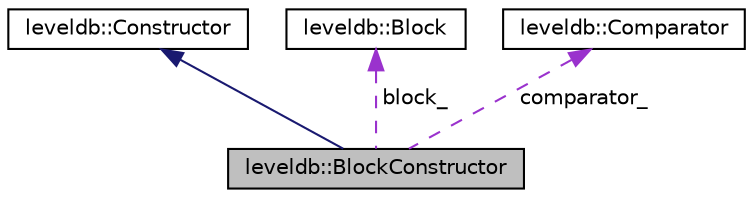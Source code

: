 digraph "leveldb::BlockConstructor"
{
  edge [fontname="Helvetica",fontsize="10",labelfontname="Helvetica",labelfontsize="10"];
  node [fontname="Helvetica",fontsize="10",shape=record];
  Node1 [label="leveldb::BlockConstructor",height=0.2,width=0.4,color="black", fillcolor="grey75", style="filled" fontcolor="black"];
  Node2 -> Node1 [dir="back",color="midnightblue",fontsize="10",style="solid"];
  Node2 [label="leveldb::Constructor",height=0.2,width=0.4,color="black", fillcolor="white", style="filled",URL="$classleveldb_1_1_constructor.html"];
  Node3 -> Node1 [dir="back",color="darkorchid3",fontsize="10",style="dashed",label=" block_" ];
  Node3 [label="leveldb::Block",height=0.2,width=0.4,color="black", fillcolor="white", style="filled",URL="$classleveldb_1_1_block.html"];
  Node4 -> Node1 [dir="back",color="darkorchid3",fontsize="10",style="dashed",label=" comparator_" ];
  Node4 [label="leveldb::Comparator",height=0.2,width=0.4,color="black", fillcolor="white", style="filled",URL="$structleveldb_1_1_comparator.html"];
}
